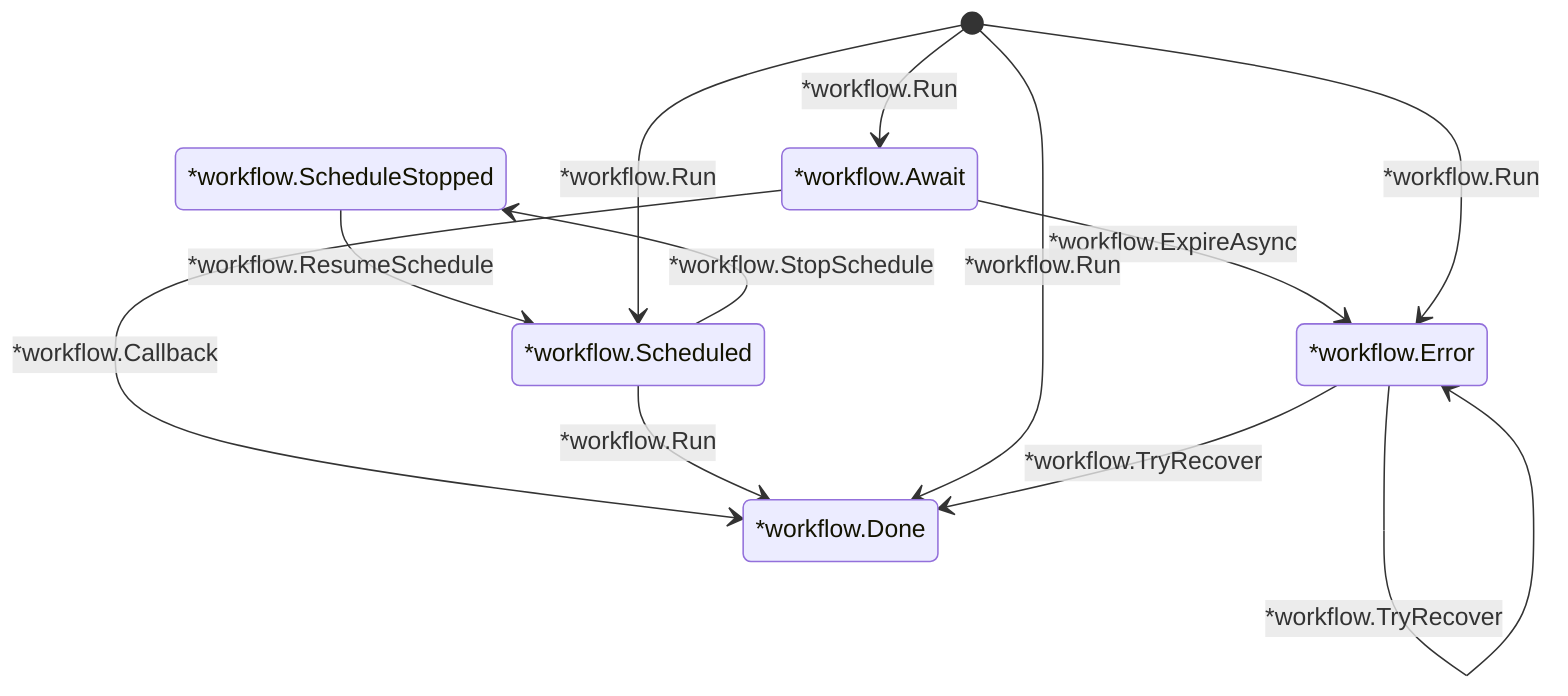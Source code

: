stateDiagram
	Await: *workflow.Await
	Done: *workflow.Done
	Error: *workflow.Error
	ScheduleStopped: *workflow.ScheduleStopped
	Scheduled: *workflow.Scheduled

	Await --> Done: *workflow.Callback
	Await --> Error: *workflow.ExpireAsync
	ScheduleStopped --> Scheduled: *workflow.ResumeSchedule
	Scheduled --> Done: *workflow.Run
	[*] --> Await: *workflow.Run
	[*] --> Done: *workflow.Run
	[*] --> Error: *workflow.Run
	[*] --> Scheduled: *workflow.Run
	Scheduled --> ScheduleStopped: *workflow.StopSchedule
	Error --> Done: *workflow.TryRecover
	Error --> Error: *workflow.TryRecover